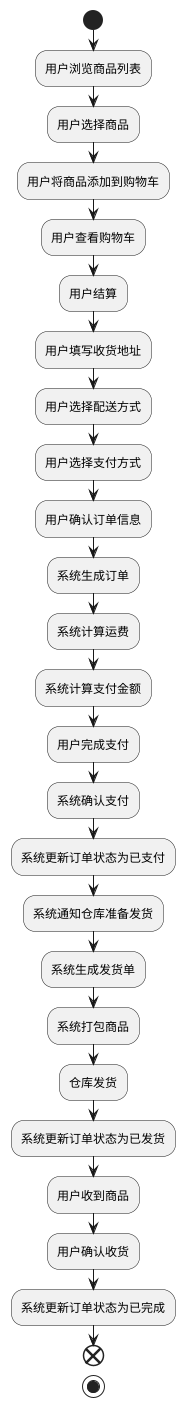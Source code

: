 @startuml
'https://plantuml.com/activity-diagram-beta

start


:用户浏览商品列表;
:用户选择商品;
:用户将商品添加到购物车;
:用户查看购物车;
:用户结算;
:用户填写收货地址;
:用户选择配送方式;
:用户选择支付方式;
:用户确认订单信息;
:系统生成订单;
:系统计算运费;
:系统计算支付金额;
:用户完成支付;
:系统确认支付;
:系统更新订单状态为已支付;
:系统通知仓库准备发货;
:系统生成发货单;
:系统打包商品;
:仓库发货;
:系统更新订单状态为已发货;
:用户收到商品;
:用户确认收货;
:系统更新订单状态为已完成;


end

stop

@enduml
